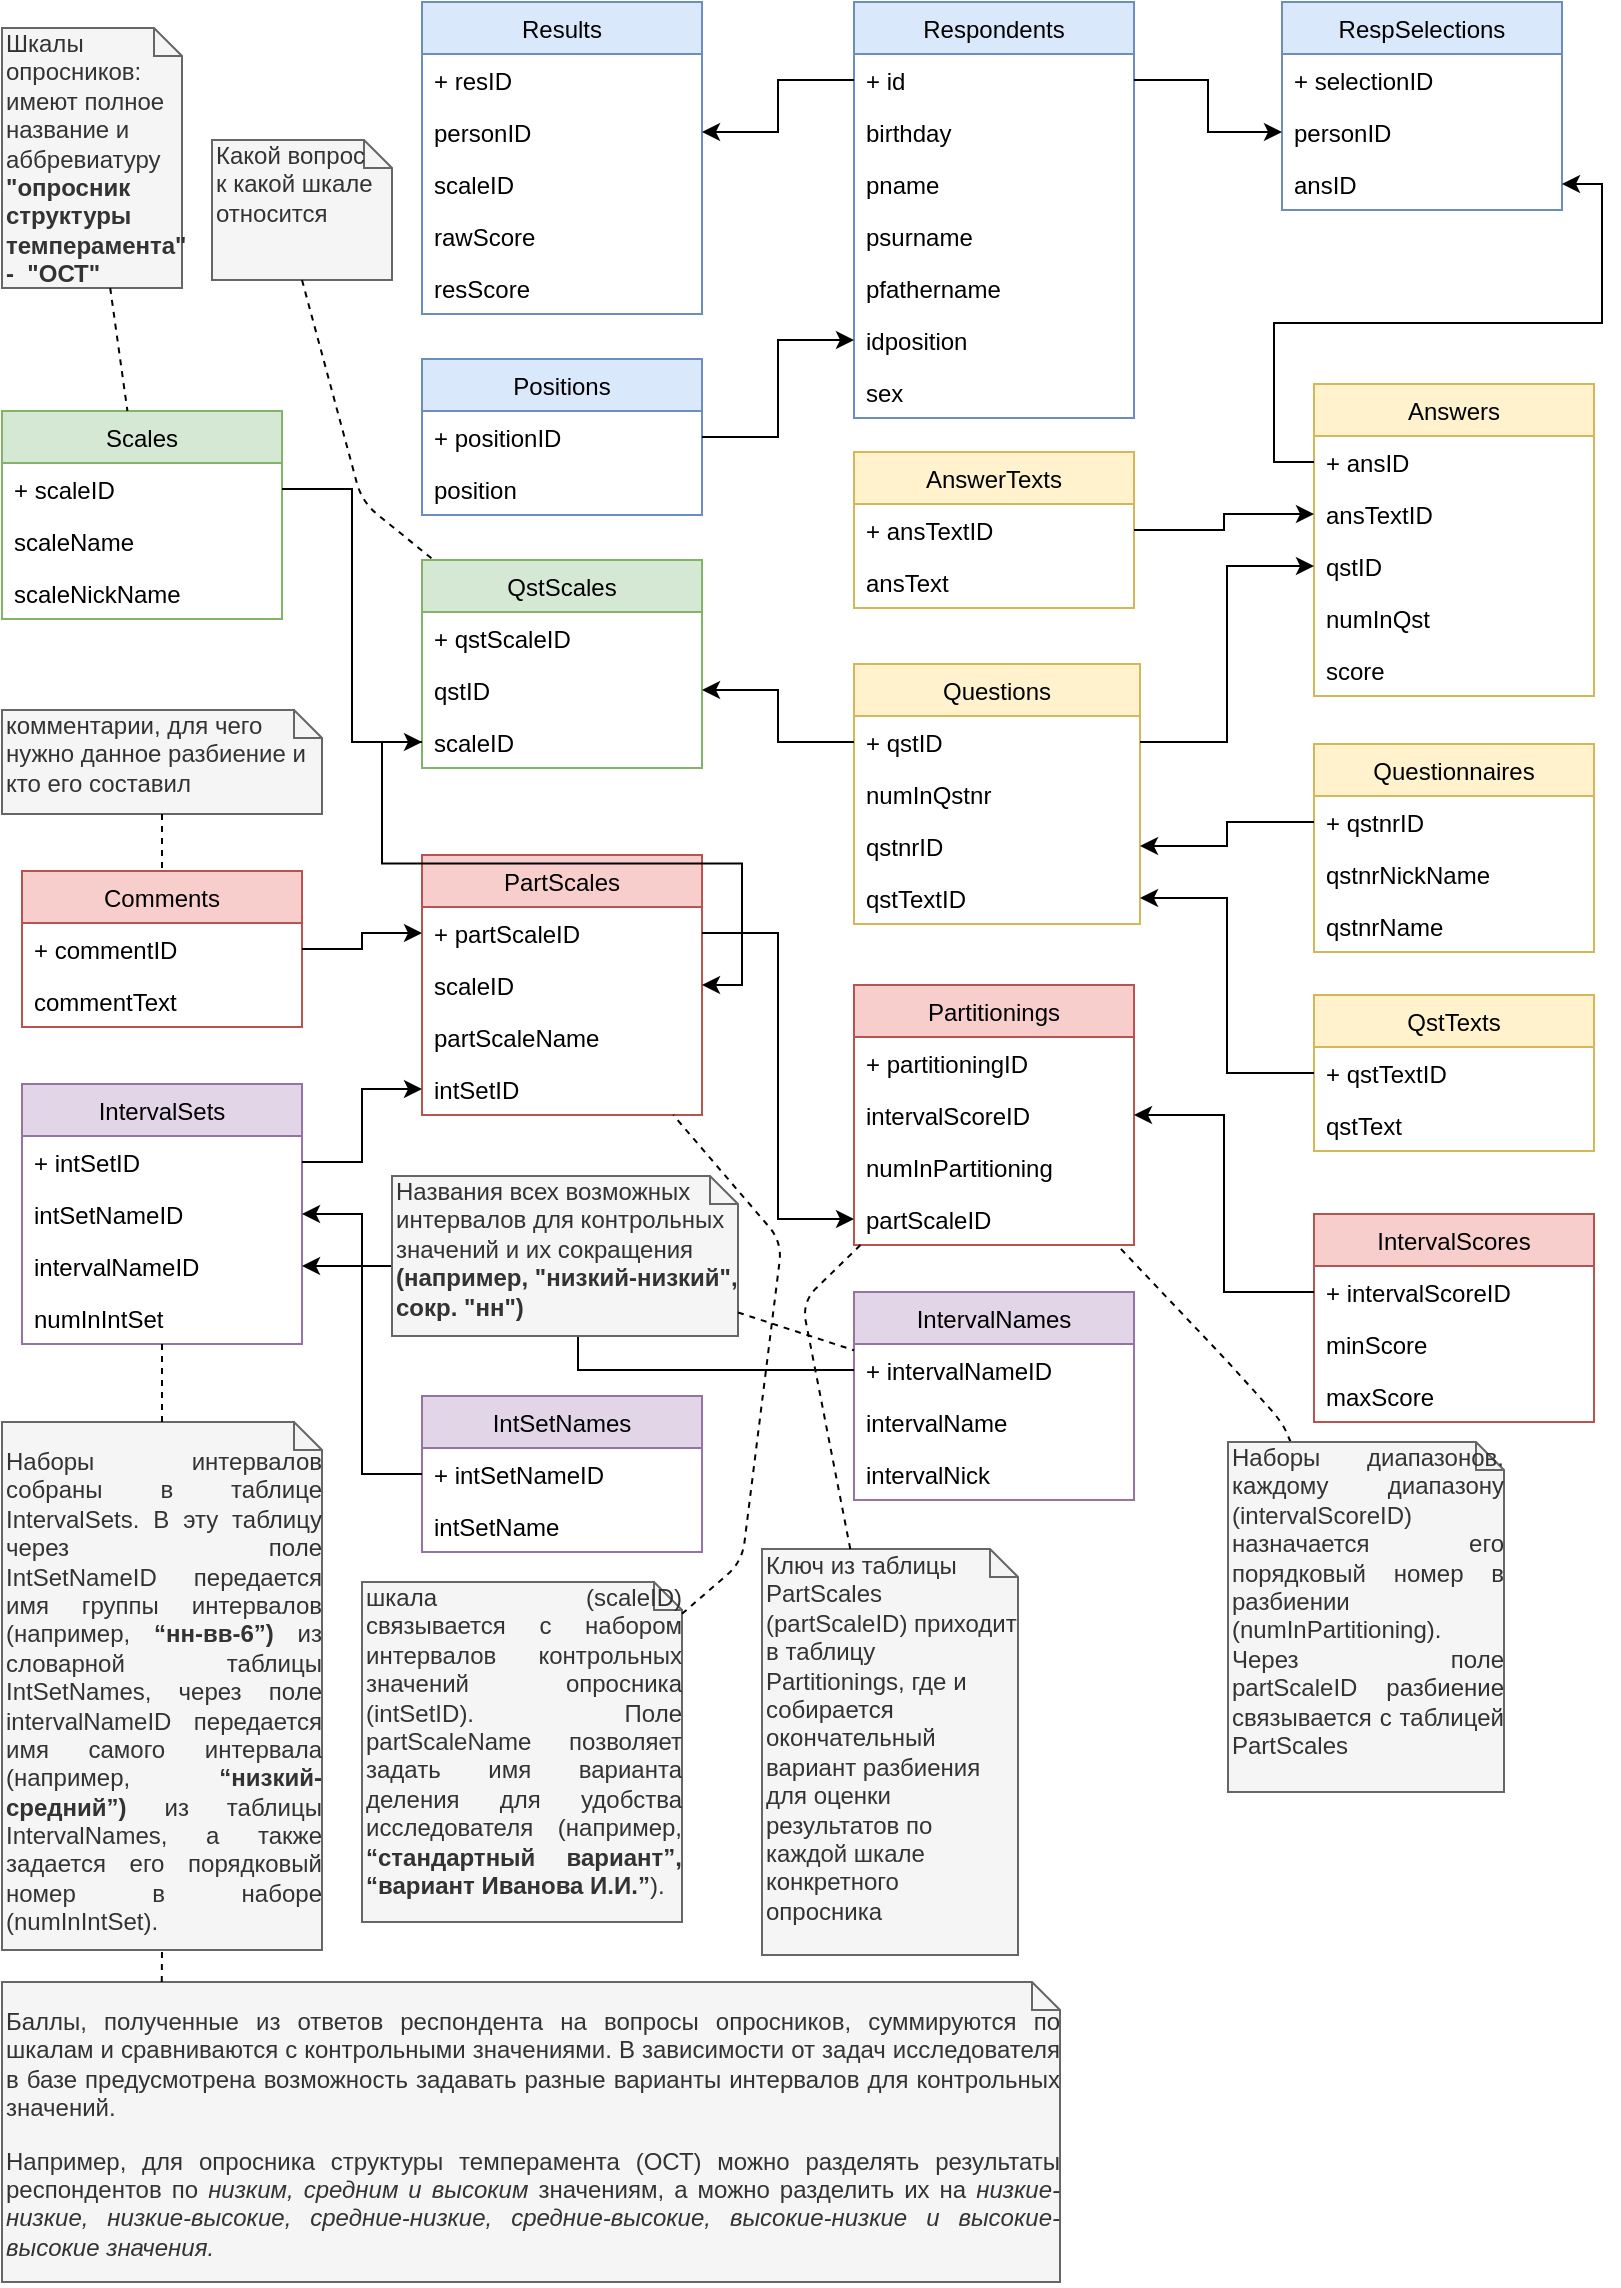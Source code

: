 <mxfile version="12.3.3" type="github" pages="1">
  <diagram id="iFBTR7gXfTiIHQD0XVNO" name="Page-1">
    <mxGraphModel dx="932" dy="512" grid="1" gridSize="10" guides="1" tooltips="1" connect="1" arrows="1" fold="1" page="1" pageScale="1" pageWidth="827" pageHeight="1169" math="0" shadow="0">
      <root>
        <mxCell id="0"/>
        <mxCell id="1" parent="0"/>
        <mxCell id="z2BmbQ6l0MY7L84lB-eh-4" value="Questions" style="swimlane;fontStyle=0;childLayout=stackLayout;horizontal=1;startSize=26;fillColor=#fff2cc;horizontalStack=0;resizeParent=1;resizeParentMax=0;resizeLast=0;collapsible=1;marginBottom=0;strokeColor=#d6b656;" parent="1" vertex="1">
          <mxGeometry x="436" y="351" width="143" height="130" as="geometry"/>
        </mxCell>
        <mxCell id="z2BmbQ6l0MY7L84lB-eh-5" value="+ qstID" style="text;strokeColor=none;fillColor=none;align=left;verticalAlign=top;spacingLeft=4;spacingRight=4;overflow=hidden;rotatable=0;points=[[0,0.5],[1,0.5]];portConstraint=eastwest;" parent="z2BmbQ6l0MY7L84lB-eh-4" vertex="1">
          <mxGeometry y="26" width="143" height="26" as="geometry"/>
        </mxCell>
        <mxCell id="z2BmbQ6l0MY7L84lB-eh-6" value="numInQstnr" style="text;strokeColor=none;fillColor=none;align=left;verticalAlign=top;spacingLeft=4;spacingRight=4;overflow=hidden;rotatable=0;points=[[0,0.5],[1,0.5]];portConstraint=eastwest;" parent="z2BmbQ6l0MY7L84lB-eh-4" vertex="1">
          <mxGeometry y="52" width="143" height="26" as="geometry"/>
        </mxCell>
        <mxCell id="z2BmbQ6l0MY7L84lB-eh-7" value="qstnrID" style="text;strokeColor=none;fillColor=none;align=left;verticalAlign=top;spacingLeft=4;spacingRight=4;overflow=hidden;rotatable=0;points=[[0,0.5],[1,0.5]];portConstraint=eastwest;" parent="z2BmbQ6l0MY7L84lB-eh-4" vertex="1">
          <mxGeometry y="78" width="143" height="26" as="geometry"/>
        </mxCell>
        <mxCell id="z2BmbQ6l0MY7L84lB-eh-54" value="qstTextID" style="text;strokeColor=none;fillColor=none;align=left;verticalAlign=top;spacingLeft=4;spacingRight=4;overflow=hidden;rotatable=0;points=[[0,0.5],[1,0.5]];portConstraint=eastwest;" parent="z2BmbQ6l0MY7L84lB-eh-4" vertex="1">
          <mxGeometry y="104" width="143" height="26" as="geometry"/>
        </mxCell>
        <mxCell id="z2BmbQ6l0MY7L84lB-eh-8" value="Questionnaires" style="swimlane;fontStyle=0;childLayout=stackLayout;horizontal=1;startSize=26;fillColor=#fff2cc;horizontalStack=0;resizeParent=1;resizeParentMax=0;resizeLast=0;collapsible=1;marginBottom=0;strokeColor=#d6b656;" parent="1" vertex="1">
          <mxGeometry x="666" y="391" width="140" height="104" as="geometry"/>
        </mxCell>
        <mxCell id="z2BmbQ6l0MY7L84lB-eh-9" value="+ qstnrID" style="text;strokeColor=none;fillColor=none;align=left;verticalAlign=top;spacingLeft=4;spacingRight=4;overflow=hidden;rotatable=0;points=[[0,0.5],[1,0.5]];portConstraint=eastwest;" parent="z2BmbQ6l0MY7L84lB-eh-8" vertex="1">
          <mxGeometry y="26" width="140" height="26" as="geometry"/>
        </mxCell>
        <mxCell id="z2BmbQ6l0MY7L84lB-eh-10" value="qstnrNickName" style="text;strokeColor=none;fillColor=none;align=left;verticalAlign=top;spacingLeft=4;spacingRight=4;overflow=hidden;rotatable=0;points=[[0,0.5],[1,0.5]];portConstraint=eastwest;" parent="z2BmbQ6l0MY7L84lB-eh-8" vertex="1">
          <mxGeometry y="52" width="140" height="26" as="geometry"/>
        </mxCell>
        <mxCell id="z2BmbQ6l0MY7L84lB-eh-11" value="qstnrName" style="text;strokeColor=none;fillColor=none;align=left;verticalAlign=top;spacingLeft=4;spacingRight=4;overflow=hidden;rotatable=0;points=[[0,0.5],[1,0.5]];portConstraint=eastwest;" parent="z2BmbQ6l0MY7L84lB-eh-8" vertex="1">
          <mxGeometry y="78" width="140" height="26" as="geometry"/>
        </mxCell>
        <mxCell id="z2BmbQ6l0MY7L84lB-eh-12" value="Respondents" style="swimlane;fontStyle=0;childLayout=stackLayout;horizontal=1;startSize=26;fillColor=#dae8fc;horizontalStack=0;resizeParent=1;resizeParentMax=0;resizeLast=0;collapsible=1;marginBottom=0;strokeColor=#6c8ebf;" parent="1" vertex="1">
          <mxGeometry x="436" y="20" width="140" height="208" as="geometry"/>
        </mxCell>
        <mxCell id="z2BmbQ6l0MY7L84lB-eh-13" value="+ id" style="text;strokeColor=none;fillColor=none;align=left;verticalAlign=top;spacingLeft=4;spacingRight=4;overflow=hidden;rotatable=0;points=[[0,0.5],[1,0.5]];portConstraint=eastwest;" parent="z2BmbQ6l0MY7L84lB-eh-12" vertex="1">
          <mxGeometry y="26" width="140" height="26" as="geometry"/>
        </mxCell>
        <mxCell id="z2BmbQ6l0MY7L84lB-eh-14" value="birthday " style="text;strokeColor=none;fillColor=none;align=left;verticalAlign=top;spacingLeft=4;spacingRight=4;overflow=hidden;rotatable=0;points=[[0,0.5],[1,0.5]];portConstraint=eastwest;" parent="z2BmbQ6l0MY7L84lB-eh-12" vertex="1">
          <mxGeometry y="52" width="140" height="26" as="geometry"/>
        </mxCell>
        <mxCell id="z2BmbQ6l0MY7L84lB-eh-15" value="pname" style="text;strokeColor=none;fillColor=none;align=left;verticalAlign=top;spacingLeft=4;spacingRight=4;overflow=hidden;rotatable=0;points=[[0,0.5],[1,0.5]];portConstraint=eastwest;" parent="z2BmbQ6l0MY7L84lB-eh-12" vertex="1">
          <mxGeometry y="78" width="140" height="26" as="geometry"/>
        </mxCell>
        <mxCell id="z2BmbQ6l0MY7L84lB-eh-16" value="psurname" style="text;strokeColor=none;fillColor=none;align=left;verticalAlign=top;spacingLeft=4;spacingRight=4;overflow=hidden;rotatable=0;points=[[0,0.5],[1,0.5]];portConstraint=eastwest;" parent="z2BmbQ6l0MY7L84lB-eh-12" vertex="1">
          <mxGeometry y="104" width="140" height="26" as="geometry"/>
        </mxCell>
        <mxCell id="z2BmbQ6l0MY7L84lB-eh-17" value="pfathername" style="text;strokeColor=none;fillColor=none;align=left;verticalAlign=top;spacingLeft=4;spacingRight=4;overflow=hidden;rotatable=0;points=[[0,0.5],[1,0.5]];portConstraint=eastwest;" parent="z2BmbQ6l0MY7L84lB-eh-12" vertex="1">
          <mxGeometry y="130" width="140" height="26" as="geometry"/>
        </mxCell>
        <mxCell id="z2BmbQ6l0MY7L84lB-eh-18" value="idposition" style="text;strokeColor=none;fillColor=none;align=left;verticalAlign=top;spacingLeft=4;spacingRight=4;overflow=hidden;rotatable=0;points=[[0,0.5],[1,0.5]];portConstraint=eastwest;" parent="z2BmbQ6l0MY7L84lB-eh-12" vertex="1">
          <mxGeometry y="156" width="140" height="26" as="geometry"/>
        </mxCell>
        <mxCell id="yYKGKoS039EIgSRdd9-Q-1" value="sex" style="text;strokeColor=none;fillColor=none;align=left;verticalAlign=top;spacingLeft=4;spacingRight=4;overflow=hidden;rotatable=0;points=[[0,0.5],[1,0.5]];portConstraint=eastwest;" vertex="1" parent="z2BmbQ6l0MY7L84lB-eh-12">
          <mxGeometry y="182" width="140" height="26" as="geometry"/>
        </mxCell>
        <mxCell id="z2BmbQ6l0MY7L84lB-eh-19" value="Results" style="swimlane;fontStyle=0;childLayout=stackLayout;horizontal=1;startSize=26;fillColor=#dae8fc;horizontalStack=0;resizeParent=1;resizeParentMax=0;resizeLast=0;collapsible=1;marginBottom=0;strokeColor=#6c8ebf;" parent="1" vertex="1">
          <mxGeometry x="220" y="20" width="140" height="156" as="geometry"/>
        </mxCell>
        <mxCell id="z2BmbQ6l0MY7L84lB-eh-20" value="+ resID" style="text;strokeColor=none;fillColor=none;align=left;verticalAlign=top;spacingLeft=4;spacingRight=4;overflow=hidden;rotatable=0;points=[[0,0.5],[1,0.5]];portConstraint=eastwest;" parent="z2BmbQ6l0MY7L84lB-eh-19" vertex="1">
          <mxGeometry y="26" width="140" height="26" as="geometry"/>
        </mxCell>
        <mxCell id="z2BmbQ6l0MY7L84lB-eh-21" value="personID" style="text;strokeColor=none;fillColor=none;align=left;verticalAlign=top;spacingLeft=4;spacingRight=4;overflow=hidden;rotatable=0;points=[[0,0.5],[1,0.5]];portConstraint=eastwest;" parent="z2BmbQ6l0MY7L84lB-eh-19" vertex="1">
          <mxGeometry y="52" width="140" height="26" as="geometry"/>
        </mxCell>
        <mxCell id="z2BmbQ6l0MY7L84lB-eh-22" value="scaleID" style="text;strokeColor=none;fillColor=none;align=left;verticalAlign=top;spacingLeft=4;spacingRight=4;overflow=hidden;rotatable=0;points=[[0,0.5],[1,0.5]];portConstraint=eastwest;" parent="z2BmbQ6l0MY7L84lB-eh-19" vertex="1">
          <mxGeometry y="78" width="140" height="26" as="geometry"/>
        </mxCell>
        <mxCell id="z2BmbQ6l0MY7L84lB-eh-23" value="rawScore" style="text;strokeColor=none;fillColor=none;align=left;verticalAlign=top;spacingLeft=4;spacingRight=4;overflow=hidden;rotatable=0;points=[[0,0.5],[1,0.5]];portConstraint=eastwest;" parent="z2BmbQ6l0MY7L84lB-eh-19" vertex="1">
          <mxGeometry y="104" width="140" height="26" as="geometry"/>
        </mxCell>
        <mxCell id="z2BmbQ6l0MY7L84lB-eh-24" value="resScore" style="text;strokeColor=none;fillColor=none;align=left;verticalAlign=top;spacingLeft=4;spacingRight=4;overflow=hidden;rotatable=0;points=[[0,0.5],[1,0.5]];portConstraint=eastwest;" parent="z2BmbQ6l0MY7L84lB-eh-19" vertex="1">
          <mxGeometry y="130" width="140" height="26" as="geometry"/>
        </mxCell>
        <mxCell id="z2BmbQ6l0MY7L84lB-eh-26" value="RespSelections" style="swimlane;fontStyle=0;childLayout=stackLayout;horizontal=1;startSize=26;fillColor=#dae8fc;horizontalStack=0;resizeParent=1;resizeParentMax=0;resizeLast=0;collapsible=1;marginBottom=0;strokeColor=#6c8ebf;" parent="1" vertex="1">
          <mxGeometry x="650" y="20" width="140" height="104" as="geometry"/>
        </mxCell>
        <mxCell id="z2BmbQ6l0MY7L84lB-eh-27" value="+ selectionID" style="text;strokeColor=none;fillColor=none;align=left;verticalAlign=top;spacingLeft=4;spacingRight=4;overflow=hidden;rotatable=0;points=[[0,0.5],[1,0.5]];portConstraint=eastwest;" parent="z2BmbQ6l0MY7L84lB-eh-26" vertex="1">
          <mxGeometry y="26" width="140" height="26" as="geometry"/>
        </mxCell>
        <mxCell id="z2BmbQ6l0MY7L84lB-eh-28" value="personID" style="text;strokeColor=none;fillColor=none;align=left;verticalAlign=top;spacingLeft=4;spacingRight=4;overflow=hidden;rotatable=0;points=[[0,0.5],[1,0.5]];portConstraint=eastwest;" parent="z2BmbQ6l0MY7L84lB-eh-26" vertex="1">
          <mxGeometry y="52" width="140" height="26" as="geometry"/>
        </mxCell>
        <mxCell id="z2BmbQ6l0MY7L84lB-eh-29" value="ansID" style="text;strokeColor=none;fillColor=none;align=left;verticalAlign=top;spacingLeft=4;spacingRight=4;overflow=hidden;rotatable=0;points=[[0,0.5],[1,0.5]];portConstraint=eastwest;" parent="z2BmbQ6l0MY7L84lB-eh-26" vertex="1">
          <mxGeometry y="78" width="140" height="26" as="geometry"/>
        </mxCell>
        <mxCell id="z2BmbQ6l0MY7L84lB-eh-32" value="Answers" style="swimlane;fontStyle=0;childLayout=stackLayout;horizontal=1;startSize=26;fillColor=#fff2cc;horizontalStack=0;resizeParent=1;resizeParentMax=0;resizeLast=0;collapsible=1;marginBottom=0;strokeColor=#d6b656;" parent="1" vertex="1">
          <mxGeometry x="666" y="211" width="140" height="156" as="geometry"/>
        </mxCell>
        <mxCell id="z2BmbQ6l0MY7L84lB-eh-33" value="+ ansID" style="text;strokeColor=none;fillColor=none;align=left;verticalAlign=top;spacingLeft=4;spacingRight=4;overflow=hidden;rotatable=0;points=[[0,0.5],[1,0.5]];portConstraint=eastwest;" parent="z2BmbQ6l0MY7L84lB-eh-32" vertex="1">
          <mxGeometry y="26" width="140" height="26" as="geometry"/>
        </mxCell>
        <mxCell id="z2BmbQ6l0MY7L84lB-eh-36" value="ansTextID" style="text;strokeColor=none;fillColor=none;align=left;verticalAlign=top;spacingLeft=4;spacingRight=4;overflow=hidden;rotatable=0;points=[[0,0.5],[1,0.5]];portConstraint=eastwest;" parent="z2BmbQ6l0MY7L84lB-eh-32" vertex="1">
          <mxGeometry y="52" width="140" height="26" as="geometry"/>
        </mxCell>
        <mxCell id="z2BmbQ6l0MY7L84lB-eh-35" value="qstID" style="text;strokeColor=none;fillColor=none;align=left;verticalAlign=top;spacingLeft=4;spacingRight=4;overflow=hidden;rotatable=0;points=[[0,0.5],[1,0.5]];portConstraint=eastwest;" parent="z2BmbQ6l0MY7L84lB-eh-32" vertex="1">
          <mxGeometry y="78" width="140" height="26" as="geometry"/>
        </mxCell>
        <mxCell id="z2BmbQ6l0MY7L84lB-eh-37" value="numInQst" style="text;strokeColor=none;fillColor=none;align=left;verticalAlign=top;spacingLeft=4;spacingRight=4;overflow=hidden;rotatable=0;points=[[0,0.5],[1,0.5]];portConstraint=eastwest;" parent="z2BmbQ6l0MY7L84lB-eh-32" vertex="1">
          <mxGeometry y="104" width="140" height="26" as="geometry"/>
        </mxCell>
        <mxCell id="z2BmbQ6l0MY7L84lB-eh-38" value="score" style="text;strokeColor=none;fillColor=none;align=left;verticalAlign=top;spacingLeft=4;spacingRight=4;overflow=hidden;rotatable=0;points=[[0,0.5],[1,0.5]];portConstraint=eastwest;" parent="z2BmbQ6l0MY7L84lB-eh-32" vertex="1">
          <mxGeometry y="130" width="140" height="26" as="geometry"/>
        </mxCell>
        <mxCell id="z2BmbQ6l0MY7L84lB-eh-39" value="AnswerTexts" style="swimlane;fontStyle=0;childLayout=stackLayout;horizontal=1;startSize=26;fillColor=#fff2cc;horizontalStack=0;resizeParent=1;resizeParentMax=0;resizeLast=0;collapsible=1;marginBottom=0;strokeColor=#d6b656;" parent="1" vertex="1">
          <mxGeometry x="436" y="245" width="140" height="78" as="geometry"/>
        </mxCell>
        <mxCell id="z2BmbQ6l0MY7L84lB-eh-40" value="+ ansTextID" style="text;strokeColor=none;fillColor=none;align=left;verticalAlign=top;spacingLeft=4;spacingRight=4;overflow=hidden;rotatable=0;points=[[0,0.5],[1,0.5]];portConstraint=eastwest;" parent="z2BmbQ6l0MY7L84lB-eh-39" vertex="1">
          <mxGeometry y="26" width="140" height="26" as="geometry"/>
        </mxCell>
        <mxCell id="z2BmbQ6l0MY7L84lB-eh-41" value="ansText" style="text;strokeColor=none;fillColor=none;align=left;verticalAlign=top;spacingLeft=4;spacingRight=4;overflow=hidden;rotatable=0;points=[[0,0.5],[1,0.5]];portConstraint=eastwest;" parent="z2BmbQ6l0MY7L84lB-eh-39" vertex="1">
          <mxGeometry y="52" width="140" height="26" as="geometry"/>
        </mxCell>
        <mxCell id="z2BmbQ6l0MY7L84lB-eh-49" style="edgeStyle=orthogonalEdgeStyle;rounded=0;orthogonalLoop=1;jettySize=auto;html=1;" parent="1" source="z2BmbQ6l0MY7L84lB-eh-13" target="z2BmbQ6l0MY7L84lB-eh-28" edge="1">
          <mxGeometry relative="1" as="geometry"/>
        </mxCell>
        <mxCell id="z2BmbQ6l0MY7L84lB-eh-50" style="edgeStyle=orthogonalEdgeStyle;rounded=0;orthogonalLoop=1;jettySize=auto;html=1;" parent="1" source="z2BmbQ6l0MY7L84lB-eh-13" target="z2BmbQ6l0MY7L84lB-eh-21" edge="1">
          <mxGeometry relative="1" as="geometry"/>
        </mxCell>
        <mxCell id="z2BmbQ6l0MY7L84lB-eh-52" style="edgeStyle=orthogonalEdgeStyle;rounded=0;orthogonalLoop=1;jettySize=auto;html=1;" parent="1" source="z2BmbQ6l0MY7L84lB-eh-33" target="z2BmbQ6l0MY7L84lB-eh-29" edge="1">
          <mxGeometry relative="1" as="geometry"/>
        </mxCell>
        <mxCell id="z2BmbQ6l0MY7L84lB-eh-53" style="edgeStyle=orthogonalEdgeStyle;rounded=0;orthogonalLoop=1;jettySize=auto;html=1;" parent="1" source="z2BmbQ6l0MY7L84lB-eh-40" target="z2BmbQ6l0MY7L84lB-eh-36" edge="1">
          <mxGeometry relative="1" as="geometry"/>
        </mxCell>
        <mxCell id="yYKGKoS039EIgSRdd9-Q-2" value="QstTexts" style="swimlane;fontStyle=0;childLayout=stackLayout;horizontal=1;startSize=26;fillColor=#fff2cc;horizontalStack=0;resizeParent=1;resizeParentMax=0;resizeLast=0;collapsible=1;marginBottom=0;strokeColor=#d6b656;" vertex="1" parent="1">
          <mxGeometry x="666" y="516.5" width="140" height="78" as="geometry"/>
        </mxCell>
        <mxCell id="yYKGKoS039EIgSRdd9-Q-3" value="+ qstTextID" style="text;strokeColor=none;fillColor=none;align=left;verticalAlign=top;spacingLeft=4;spacingRight=4;overflow=hidden;rotatable=0;points=[[0,0.5],[1,0.5]];portConstraint=eastwest;" vertex="1" parent="yYKGKoS039EIgSRdd9-Q-2">
          <mxGeometry y="26" width="140" height="26" as="geometry"/>
        </mxCell>
        <mxCell id="yYKGKoS039EIgSRdd9-Q-4" value="qstText" style="text;strokeColor=none;fillColor=none;align=left;verticalAlign=top;spacingLeft=4;spacingRight=4;overflow=hidden;rotatable=0;points=[[0,0.5],[1,0.5]];portConstraint=eastwest;" vertex="1" parent="yYKGKoS039EIgSRdd9-Q-2">
          <mxGeometry y="52" width="140" height="26" as="geometry"/>
        </mxCell>
        <mxCell id="yYKGKoS039EIgSRdd9-Q-12" style="edgeStyle=orthogonalEdgeStyle;rounded=0;orthogonalLoop=1;jettySize=auto;html=1;" edge="1" parent="1" source="yYKGKoS039EIgSRdd9-Q-3" target="z2BmbQ6l0MY7L84lB-eh-54">
          <mxGeometry relative="1" as="geometry"/>
        </mxCell>
        <mxCell id="yYKGKoS039EIgSRdd9-Q-13" style="edgeStyle=orthogonalEdgeStyle;rounded=0;orthogonalLoop=1;jettySize=auto;html=1;" edge="1" parent="1" source="z2BmbQ6l0MY7L84lB-eh-5" target="z2BmbQ6l0MY7L84lB-eh-35">
          <mxGeometry relative="1" as="geometry"/>
        </mxCell>
        <mxCell id="yYKGKoS039EIgSRdd9-Q-14" style="edgeStyle=orthogonalEdgeStyle;rounded=0;orthogonalLoop=1;jettySize=auto;html=1;" edge="1" parent="1" source="z2BmbQ6l0MY7L84lB-eh-9" target="z2BmbQ6l0MY7L84lB-eh-7">
          <mxGeometry relative="1" as="geometry"/>
        </mxCell>
        <mxCell id="yYKGKoS039EIgSRdd9-Q-15" value="QstScales" style="swimlane;fontStyle=0;childLayout=stackLayout;horizontal=1;startSize=26;fillColor=#d5e8d4;horizontalStack=0;resizeParent=1;resizeParentMax=0;resizeLast=0;collapsible=1;marginBottom=0;strokeColor=#82b366;" vertex="1" parent="1">
          <mxGeometry x="220" y="299" width="140" height="104" as="geometry"/>
        </mxCell>
        <mxCell id="yYKGKoS039EIgSRdd9-Q-16" value="+ qstScaleID" style="text;strokeColor=none;fillColor=none;align=left;verticalAlign=top;spacingLeft=4;spacingRight=4;overflow=hidden;rotatable=0;points=[[0,0.5],[1,0.5]];portConstraint=eastwest;" vertex="1" parent="yYKGKoS039EIgSRdd9-Q-15">
          <mxGeometry y="26" width="140" height="26" as="geometry"/>
        </mxCell>
        <mxCell id="yYKGKoS039EIgSRdd9-Q-17" value="qstID" style="text;strokeColor=none;fillColor=none;align=left;verticalAlign=top;spacingLeft=4;spacingRight=4;overflow=hidden;rotatable=0;points=[[0,0.5],[1,0.5]];portConstraint=eastwest;" vertex="1" parent="yYKGKoS039EIgSRdd9-Q-15">
          <mxGeometry y="52" width="140" height="26" as="geometry"/>
        </mxCell>
        <mxCell id="yYKGKoS039EIgSRdd9-Q-18" value="scaleID" style="text;strokeColor=none;fillColor=none;align=left;verticalAlign=top;spacingLeft=4;spacingRight=4;overflow=hidden;rotatable=0;points=[[0,0.5],[1,0.5]];portConstraint=eastwest;" vertex="1" parent="yYKGKoS039EIgSRdd9-Q-15">
          <mxGeometry y="78" width="140" height="26" as="geometry"/>
        </mxCell>
        <mxCell id="yYKGKoS039EIgSRdd9-Q-19" value="Scales" style="swimlane;fontStyle=0;childLayout=stackLayout;horizontal=1;startSize=26;fillColor=#d5e8d4;horizontalStack=0;resizeParent=1;resizeParentMax=0;resizeLast=0;collapsible=1;marginBottom=0;strokeColor=#82b366;" vertex="1" parent="1">
          <mxGeometry x="10" y="224.5" width="140" height="104" as="geometry"/>
        </mxCell>
        <mxCell id="yYKGKoS039EIgSRdd9-Q-20" value="+ scaleID" style="text;strokeColor=none;fillColor=none;align=left;verticalAlign=top;spacingLeft=4;spacingRight=4;overflow=hidden;rotatable=0;points=[[0,0.5],[1,0.5]];portConstraint=eastwest;" vertex="1" parent="yYKGKoS039EIgSRdd9-Q-19">
          <mxGeometry y="26" width="140" height="26" as="geometry"/>
        </mxCell>
        <mxCell id="yYKGKoS039EIgSRdd9-Q-21" value="scaleName" style="text;strokeColor=none;fillColor=none;align=left;verticalAlign=top;spacingLeft=4;spacingRight=4;overflow=hidden;rotatable=0;points=[[0,0.5],[1,0.5]];portConstraint=eastwest;" vertex="1" parent="yYKGKoS039EIgSRdd9-Q-19">
          <mxGeometry y="52" width="140" height="26" as="geometry"/>
        </mxCell>
        <mxCell id="yYKGKoS039EIgSRdd9-Q-22" value="scaleNickName" style="text;strokeColor=none;fillColor=none;align=left;verticalAlign=top;spacingLeft=4;spacingRight=4;overflow=hidden;rotatable=0;points=[[0,0.5],[1,0.5]];portConstraint=eastwest;" vertex="1" parent="yYKGKoS039EIgSRdd9-Q-19">
          <mxGeometry y="78" width="140" height="26" as="geometry"/>
        </mxCell>
        <mxCell id="yYKGKoS039EIgSRdd9-Q-23" value="PartScales" style="swimlane;fontStyle=0;childLayout=stackLayout;horizontal=1;startSize=26;fillColor=#f8cecc;horizontalStack=0;resizeParent=1;resizeParentMax=0;resizeLast=0;collapsible=1;marginBottom=0;strokeColor=#b85450;" vertex="1" parent="1">
          <mxGeometry x="220" y="446.5" width="140" height="130" as="geometry"/>
        </mxCell>
        <mxCell id="yYKGKoS039EIgSRdd9-Q-24" value="+ partScaleID" style="text;strokeColor=none;fillColor=none;align=left;verticalAlign=top;spacingLeft=4;spacingRight=4;overflow=hidden;rotatable=0;points=[[0,0.5],[1,0.5]];portConstraint=eastwest;" vertex="1" parent="yYKGKoS039EIgSRdd9-Q-23">
          <mxGeometry y="26" width="140" height="26" as="geometry"/>
        </mxCell>
        <mxCell id="yYKGKoS039EIgSRdd9-Q-25" value="scaleID" style="text;strokeColor=none;fillColor=none;align=left;verticalAlign=top;spacingLeft=4;spacingRight=4;overflow=hidden;rotatable=0;points=[[0,0.5],[1,0.5]];portConstraint=eastwest;" vertex="1" parent="yYKGKoS039EIgSRdd9-Q-23">
          <mxGeometry y="52" width="140" height="26" as="geometry"/>
        </mxCell>
        <mxCell id="yYKGKoS039EIgSRdd9-Q-26" value="partScaleName" style="text;strokeColor=none;fillColor=none;align=left;verticalAlign=top;spacingLeft=4;spacingRight=4;overflow=hidden;rotatable=0;points=[[0,0.5],[1,0.5]];portConstraint=eastwest;" vertex="1" parent="yYKGKoS039EIgSRdd9-Q-23">
          <mxGeometry y="78" width="140" height="26" as="geometry"/>
        </mxCell>
        <mxCell id="yYKGKoS039EIgSRdd9-Q-27" value="intSetID" style="text;strokeColor=none;fillColor=none;align=left;verticalAlign=top;spacingLeft=4;spacingRight=4;overflow=hidden;rotatable=0;points=[[0,0.5],[1,0.5]];portConstraint=eastwest;" vertex="1" parent="yYKGKoS039EIgSRdd9-Q-23">
          <mxGeometry y="104" width="140" height="26" as="geometry"/>
        </mxCell>
        <mxCell id="yYKGKoS039EIgSRdd9-Q-28" style="edgeStyle=orthogonalEdgeStyle;rounded=0;orthogonalLoop=1;jettySize=auto;html=1;" edge="1" parent="1" source="z2BmbQ6l0MY7L84lB-eh-5" target="yYKGKoS039EIgSRdd9-Q-17">
          <mxGeometry relative="1" as="geometry"/>
        </mxCell>
        <mxCell id="yYKGKoS039EIgSRdd9-Q-29" style="edgeStyle=orthogonalEdgeStyle;rounded=0;orthogonalLoop=1;jettySize=auto;html=1;" edge="1" parent="1" source="yYKGKoS039EIgSRdd9-Q-20" target="yYKGKoS039EIgSRdd9-Q-18">
          <mxGeometry relative="1" as="geometry"/>
        </mxCell>
        <mxCell id="yYKGKoS039EIgSRdd9-Q-30" style="edgeStyle=orthogonalEdgeStyle;rounded=0;orthogonalLoop=1;jettySize=auto;html=1;" edge="1" parent="1" source="yYKGKoS039EIgSRdd9-Q-18" target="yYKGKoS039EIgSRdd9-Q-25">
          <mxGeometry relative="1" as="geometry"/>
        </mxCell>
        <mxCell id="yYKGKoS039EIgSRdd9-Q-31" value="IntervalSets" style="swimlane;fontStyle=0;childLayout=stackLayout;horizontal=1;startSize=26;fillColor=#e1d5e7;horizontalStack=0;resizeParent=1;resizeParentMax=0;resizeLast=0;collapsible=1;marginBottom=0;strokeColor=#9673a6;" vertex="1" parent="1">
          <mxGeometry x="20" y="561" width="140" height="130" as="geometry"/>
        </mxCell>
        <mxCell id="yYKGKoS039EIgSRdd9-Q-32" value="+ intSetID" style="text;strokeColor=none;fillColor=none;align=left;verticalAlign=top;spacingLeft=4;spacingRight=4;overflow=hidden;rotatable=0;points=[[0,0.5],[1,0.5]];portConstraint=eastwest;" vertex="1" parent="yYKGKoS039EIgSRdd9-Q-31">
          <mxGeometry y="26" width="140" height="26" as="geometry"/>
        </mxCell>
        <mxCell id="yYKGKoS039EIgSRdd9-Q-33" value="intSetNameID" style="text;strokeColor=none;fillColor=none;align=left;verticalAlign=top;spacingLeft=4;spacingRight=4;overflow=hidden;rotatable=0;points=[[0,0.5],[1,0.5]];portConstraint=eastwest;" vertex="1" parent="yYKGKoS039EIgSRdd9-Q-31">
          <mxGeometry y="52" width="140" height="26" as="geometry"/>
        </mxCell>
        <mxCell id="yYKGKoS039EIgSRdd9-Q-34" value="intervalNameID" style="text;strokeColor=none;fillColor=none;align=left;verticalAlign=top;spacingLeft=4;spacingRight=4;overflow=hidden;rotatable=0;points=[[0,0.5],[1,0.5]];portConstraint=eastwest;" vertex="1" parent="yYKGKoS039EIgSRdd9-Q-31">
          <mxGeometry y="78" width="140" height="26" as="geometry"/>
        </mxCell>
        <mxCell id="yYKGKoS039EIgSRdd9-Q-35" value="numInIntSet" style="text;strokeColor=none;fillColor=none;align=left;verticalAlign=top;spacingLeft=4;spacingRight=4;overflow=hidden;rotatable=0;points=[[0,0.5],[1,0.5]];portConstraint=eastwest;" vertex="1" parent="yYKGKoS039EIgSRdd9-Q-31">
          <mxGeometry y="104" width="140" height="26" as="geometry"/>
        </mxCell>
        <mxCell id="yYKGKoS039EIgSRdd9-Q-36" style="edgeStyle=orthogonalEdgeStyle;rounded=0;orthogonalLoop=1;jettySize=auto;html=1;" edge="1" parent="1" source="yYKGKoS039EIgSRdd9-Q-32" target="yYKGKoS039EIgSRdd9-Q-27">
          <mxGeometry relative="1" as="geometry"/>
        </mxCell>
        <mxCell id="yYKGKoS039EIgSRdd9-Q-37" value="IntSetNames" style="swimlane;fontStyle=0;childLayout=stackLayout;horizontal=1;startSize=26;fillColor=#e1d5e7;horizontalStack=0;resizeParent=1;resizeParentMax=0;resizeLast=0;collapsible=1;marginBottom=0;strokeColor=#9673a6;" vertex="1" parent="1">
          <mxGeometry x="220" y="717" width="140" height="78" as="geometry"/>
        </mxCell>
        <mxCell id="yYKGKoS039EIgSRdd9-Q-38" value="+ intSetNameID" style="text;strokeColor=none;fillColor=none;align=left;verticalAlign=top;spacingLeft=4;spacingRight=4;overflow=hidden;rotatable=0;points=[[0,0.5],[1,0.5]];portConstraint=eastwest;" vertex="1" parent="yYKGKoS039EIgSRdd9-Q-37">
          <mxGeometry y="26" width="140" height="26" as="geometry"/>
        </mxCell>
        <mxCell id="yYKGKoS039EIgSRdd9-Q-39" value="intSetName" style="text;strokeColor=none;fillColor=none;align=left;verticalAlign=top;spacingLeft=4;spacingRight=4;overflow=hidden;rotatable=0;points=[[0,0.5],[1,0.5]];portConstraint=eastwest;" vertex="1" parent="yYKGKoS039EIgSRdd9-Q-37">
          <mxGeometry y="52" width="140" height="26" as="geometry"/>
        </mxCell>
        <mxCell id="yYKGKoS039EIgSRdd9-Q-41" style="edgeStyle=orthogonalEdgeStyle;rounded=0;orthogonalLoop=1;jettySize=auto;html=1;" edge="1" parent="1" source="yYKGKoS039EIgSRdd9-Q-38" target="yYKGKoS039EIgSRdd9-Q-33">
          <mxGeometry relative="1" as="geometry"/>
        </mxCell>
        <mxCell id="yYKGKoS039EIgSRdd9-Q-42" value="IntervalNames" style="swimlane;fontStyle=0;childLayout=stackLayout;horizontal=1;startSize=26;fillColor=#e1d5e7;horizontalStack=0;resizeParent=1;resizeParentMax=0;resizeLast=0;collapsible=1;marginBottom=0;strokeColor=#9673a6;" vertex="1" parent="1">
          <mxGeometry x="436" y="665" width="140" height="104" as="geometry"/>
        </mxCell>
        <mxCell id="yYKGKoS039EIgSRdd9-Q-43" value="+ intervalNameID" style="text;strokeColor=none;fillColor=none;align=left;verticalAlign=top;spacingLeft=4;spacingRight=4;overflow=hidden;rotatable=0;points=[[0,0.5],[1,0.5]];portConstraint=eastwest;" vertex="1" parent="yYKGKoS039EIgSRdd9-Q-42">
          <mxGeometry y="26" width="140" height="26" as="geometry"/>
        </mxCell>
        <mxCell id="yYKGKoS039EIgSRdd9-Q-44" value="intervalName" style="text;strokeColor=none;fillColor=none;align=left;verticalAlign=top;spacingLeft=4;spacingRight=4;overflow=hidden;rotatable=0;points=[[0,0.5],[1,0.5]];portConstraint=eastwest;" vertex="1" parent="yYKGKoS039EIgSRdd9-Q-42">
          <mxGeometry y="52" width="140" height="26" as="geometry"/>
        </mxCell>
        <mxCell id="yYKGKoS039EIgSRdd9-Q-45" value="intervalNick" style="text;strokeColor=none;fillColor=none;align=left;verticalAlign=top;spacingLeft=4;spacingRight=4;overflow=hidden;rotatable=0;points=[[0,0.5],[1,0.5]];portConstraint=eastwest;" vertex="1" parent="yYKGKoS039EIgSRdd9-Q-42">
          <mxGeometry y="78" width="140" height="26" as="geometry"/>
        </mxCell>
        <mxCell id="yYKGKoS039EIgSRdd9-Q-46" style="edgeStyle=orthogonalEdgeStyle;rounded=0;orthogonalLoop=1;jettySize=auto;html=1;" edge="1" parent="1" source="yYKGKoS039EIgSRdd9-Q-43" target="yYKGKoS039EIgSRdd9-Q-34">
          <mxGeometry relative="1" as="geometry"/>
        </mxCell>
        <mxCell id="yYKGKoS039EIgSRdd9-Q-47" value="Partitionings" style="swimlane;fontStyle=0;childLayout=stackLayout;horizontal=1;startSize=26;fillColor=#f8cecc;horizontalStack=0;resizeParent=1;resizeParentMax=0;resizeLast=0;collapsible=1;marginBottom=0;strokeColor=#b85450;" vertex="1" parent="1">
          <mxGeometry x="436" y="511.5" width="140" height="130" as="geometry"/>
        </mxCell>
        <mxCell id="yYKGKoS039EIgSRdd9-Q-48" value="+ partitioningID" style="text;strokeColor=none;fillColor=none;align=left;verticalAlign=top;spacingLeft=4;spacingRight=4;overflow=hidden;rotatable=0;points=[[0,0.5],[1,0.5]];portConstraint=eastwest;" vertex="1" parent="yYKGKoS039EIgSRdd9-Q-47">
          <mxGeometry y="26" width="140" height="26" as="geometry"/>
        </mxCell>
        <mxCell id="yYKGKoS039EIgSRdd9-Q-49" value="intervalScoreID" style="text;strokeColor=none;fillColor=none;align=left;verticalAlign=top;spacingLeft=4;spacingRight=4;overflow=hidden;rotatable=0;points=[[0,0.5],[1,0.5]];portConstraint=eastwest;" vertex="1" parent="yYKGKoS039EIgSRdd9-Q-47">
          <mxGeometry y="52" width="140" height="26" as="geometry"/>
        </mxCell>
        <mxCell id="yYKGKoS039EIgSRdd9-Q-50" value="numInPartitioning" style="text;strokeColor=none;fillColor=none;align=left;verticalAlign=top;spacingLeft=4;spacingRight=4;overflow=hidden;rotatable=0;points=[[0,0.5],[1,0.5]];portConstraint=eastwest;" vertex="1" parent="yYKGKoS039EIgSRdd9-Q-47">
          <mxGeometry y="78" width="140" height="26" as="geometry"/>
        </mxCell>
        <mxCell id="yYKGKoS039EIgSRdd9-Q-51" value="partScaleID" style="text;strokeColor=none;fillColor=none;align=left;verticalAlign=top;spacingLeft=4;spacingRight=4;overflow=hidden;rotatable=0;points=[[0,0.5],[1,0.5]];portConstraint=eastwest;" vertex="1" parent="yYKGKoS039EIgSRdd9-Q-47">
          <mxGeometry y="104" width="140" height="26" as="geometry"/>
        </mxCell>
        <mxCell id="yYKGKoS039EIgSRdd9-Q-52" value="IntervalScores" style="swimlane;fontStyle=0;childLayout=stackLayout;horizontal=1;startSize=26;fillColor=#f8cecc;horizontalStack=0;resizeParent=1;resizeParentMax=0;resizeLast=0;collapsible=1;marginBottom=0;strokeColor=#b85450;" vertex="1" parent="1">
          <mxGeometry x="666" y="626" width="140" height="104" as="geometry"/>
        </mxCell>
        <mxCell id="yYKGKoS039EIgSRdd9-Q-53" value="+ intervalScoreID" style="text;strokeColor=none;fillColor=none;align=left;verticalAlign=top;spacingLeft=4;spacingRight=4;overflow=hidden;rotatable=0;points=[[0,0.5],[1,0.5]];portConstraint=eastwest;" vertex="1" parent="yYKGKoS039EIgSRdd9-Q-52">
          <mxGeometry y="26" width="140" height="26" as="geometry"/>
        </mxCell>
        <mxCell id="yYKGKoS039EIgSRdd9-Q-54" value="minScore" style="text;strokeColor=none;fillColor=none;align=left;verticalAlign=top;spacingLeft=4;spacingRight=4;overflow=hidden;rotatable=0;points=[[0,0.5],[1,0.5]];portConstraint=eastwest;" vertex="1" parent="yYKGKoS039EIgSRdd9-Q-52">
          <mxGeometry y="52" width="140" height="26" as="geometry"/>
        </mxCell>
        <mxCell id="yYKGKoS039EIgSRdd9-Q-55" value="maxScore" style="text;strokeColor=none;fillColor=none;align=left;verticalAlign=top;spacingLeft=4;spacingRight=4;overflow=hidden;rotatable=0;points=[[0,0.5],[1,0.5]];portConstraint=eastwest;" vertex="1" parent="yYKGKoS039EIgSRdd9-Q-52">
          <mxGeometry y="78" width="140" height="26" as="geometry"/>
        </mxCell>
        <mxCell id="yYKGKoS039EIgSRdd9-Q-56" style="edgeStyle=orthogonalEdgeStyle;rounded=0;orthogonalLoop=1;jettySize=auto;html=1;" edge="1" parent="1" source="yYKGKoS039EIgSRdd9-Q-53" target="yYKGKoS039EIgSRdd9-Q-49">
          <mxGeometry relative="1" as="geometry"/>
        </mxCell>
        <mxCell id="yYKGKoS039EIgSRdd9-Q-58" style="edgeStyle=orthogonalEdgeStyle;rounded=0;orthogonalLoop=1;jettySize=auto;html=1;" edge="1" parent="1" source="yYKGKoS039EIgSRdd9-Q-24" target="yYKGKoS039EIgSRdd9-Q-51">
          <mxGeometry relative="1" as="geometry"/>
        </mxCell>
        <mxCell id="yYKGKoS039EIgSRdd9-Q-59" value="Comments" style="swimlane;fontStyle=0;childLayout=stackLayout;horizontal=1;startSize=26;fillColor=#f8cecc;horizontalStack=0;resizeParent=1;resizeParentMax=0;resizeLast=0;collapsible=1;marginBottom=0;strokeColor=#b85450;" vertex="1" parent="1">
          <mxGeometry x="20" y="454.5" width="140" height="78" as="geometry"/>
        </mxCell>
        <mxCell id="yYKGKoS039EIgSRdd9-Q-60" value="+ commentID" style="text;strokeColor=none;fillColor=none;align=left;verticalAlign=top;spacingLeft=4;spacingRight=4;overflow=hidden;rotatable=0;points=[[0,0.5],[1,0.5]];portConstraint=eastwest;" vertex="1" parent="yYKGKoS039EIgSRdd9-Q-59">
          <mxGeometry y="26" width="140" height="26" as="geometry"/>
        </mxCell>
        <mxCell id="yYKGKoS039EIgSRdd9-Q-61" value="commentText" style="text;strokeColor=none;fillColor=none;align=left;verticalAlign=top;spacingLeft=4;spacingRight=4;overflow=hidden;rotatable=0;points=[[0,0.5],[1,0.5]];portConstraint=eastwest;" vertex="1" parent="yYKGKoS039EIgSRdd9-Q-59">
          <mxGeometry y="52" width="140" height="26" as="geometry"/>
        </mxCell>
        <mxCell id="yYKGKoS039EIgSRdd9-Q-62" style="edgeStyle=orthogonalEdgeStyle;rounded=0;orthogonalLoop=1;jettySize=auto;html=1;" edge="1" parent="1" source="yYKGKoS039EIgSRdd9-Q-60" target="yYKGKoS039EIgSRdd9-Q-24">
          <mxGeometry relative="1" as="geometry"/>
        </mxCell>
        <mxCell id="yYKGKoS039EIgSRdd9-Q-67" value="Positions" style="swimlane;fontStyle=0;childLayout=stackLayout;horizontal=1;startSize=26;fillColor=#dae8fc;horizontalStack=0;resizeParent=1;resizeParentMax=0;resizeLast=0;collapsible=1;marginBottom=0;strokeColor=#6c8ebf;" vertex="1" parent="1">
          <mxGeometry x="220" y="198.5" width="140" height="78" as="geometry"/>
        </mxCell>
        <mxCell id="yYKGKoS039EIgSRdd9-Q-68" value="+ positionID" style="text;strokeColor=none;fillColor=none;align=left;verticalAlign=top;spacingLeft=4;spacingRight=4;overflow=hidden;rotatable=0;points=[[0,0.5],[1,0.5]];portConstraint=eastwest;" vertex="1" parent="yYKGKoS039EIgSRdd9-Q-67">
          <mxGeometry y="26" width="140" height="26" as="geometry"/>
        </mxCell>
        <mxCell id="yYKGKoS039EIgSRdd9-Q-69" value="position" style="text;strokeColor=none;fillColor=none;align=left;verticalAlign=top;spacingLeft=4;spacingRight=4;overflow=hidden;rotatable=0;points=[[0,0.5],[1,0.5]];portConstraint=eastwest;" vertex="1" parent="yYKGKoS039EIgSRdd9-Q-67">
          <mxGeometry y="52" width="140" height="26" as="geometry"/>
        </mxCell>
        <mxCell id="yYKGKoS039EIgSRdd9-Q-70" style="edgeStyle=orthogonalEdgeStyle;rounded=0;orthogonalLoop=1;jettySize=auto;html=1;" edge="1" parent="1" source="yYKGKoS039EIgSRdd9-Q-68" target="z2BmbQ6l0MY7L84lB-eh-18">
          <mxGeometry relative="1" as="geometry"/>
        </mxCell>
        <mxCell id="yYKGKoS039EIgSRdd9-Q-71" value="" style="endArrow=none;dashed=1;html=1;" edge="1" parent="1" source="yYKGKoS039EIgSRdd9-Q-73" target="yYKGKoS039EIgSRdd9-Q-47">
          <mxGeometry width="50" height="50" relative="1" as="geometry">
            <mxPoint x="710" y="860" as="sourcePoint"/>
            <mxPoint x="70" y="820" as="targetPoint"/>
            <Array as="points">
              <mxPoint x="650" y="730"/>
              <mxPoint x="623" y="700"/>
            </Array>
          </mxGeometry>
        </mxCell>
        <mxCell id="yYKGKoS039EIgSRdd9-Q-73" value="&lt;div style=&quot;text-align: justify&quot;&gt;&lt;span&gt;Наборы диапазонов&lt;/span&gt;&lt;span&gt;. каждому диапазону (&lt;/span&gt;&lt;span lang=&quot;EN-US&quot;&gt;intervalScoreID&lt;/span&gt;&lt;span&gt;) назначается его порядковый номер в разбиении (&lt;/span&gt;&lt;span lang=&quot;EN-US&quot;&gt;numInPartitioning&lt;/span&gt;&lt;span&gt;). Через поле &lt;/span&gt;&lt;span lang=&quot;EN-US&quot;&gt;partScaleID&amp;nbsp;&lt;/span&gt;&lt;span&gt;разбиение связывается с таблицей &lt;/span&gt;&lt;span lang=&quot;EN-US&quot;&gt;PartScales&lt;/span&gt;&lt;/div&gt;" style="shape=note;whiteSpace=wrap;html=1;size=14;verticalAlign=top;align=left;spacingTop=-6;fillColor=#f5f5f5;strokeColor=#666666;fontColor=#333333;" vertex="1" parent="1">
          <mxGeometry x="623" y="740" width="138" height="175" as="geometry"/>
        </mxCell>
        <mxCell id="yYKGKoS039EIgSRdd9-Q-74" value="Шкалы опросников: имеют полное название и аббревиатуру&lt;br&gt;&lt;span&gt;&lt;b&gt;&quot;опросник структуры темперамента&quot; -&amp;nbsp; &quot;ОСТ&quot;&lt;/b&gt;&lt;/span&gt;" style="shape=note;whiteSpace=wrap;html=1;size=14;verticalAlign=top;align=left;spacingTop=-6;fillColor=#f5f5f5;strokeColor=#666666;fontColor=#333333;" vertex="1" parent="1">
          <mxGeometry x="10" y="33" width="90" height="130" as="geometry"/>
        </mxCell>
        <mxCell id="yYKGKoS039EIgSRdd9-Q-76" value="" style="endArrow=none;dashed=1;html=1;" edge="1" parent="1" source="yYKGKoS039EIgSRdd9-Q-74" target="yYKGKoS039EIgSRdd9-Q-19">
          <mxGeometry width="50" height="50" relative="1" as="geometry">
            <mxPoint x="90" y="164" as="sourcePoint"/>
            <mxPoint x="90" y="184.711" as="targetPoint"/>
          </mxGeometry>
        </mxCell>
        <mxCell id="yYKGKoS039EIgSRdd9-Q-77" value="Какой вопрос &lt;br&gt;к какой шкале относится" style="shape=note;whiteSpace=wrap;html=1;size=14;verticalAlign=top;align=left;spacingTop=-6;fillColor=#f5f5f5;strokeColor=#666666;fontColor=#333333;" vertex="1" parent="1">
          <mxGeometry x="115" y="89" width="90" height="70" as="geometry"/>
        </mxCell>
        <mxCell id="yYKGKoS039EIgSRdd9-Q-79" value="" style="endArrow=none;dashed=1;html=1;exitX=0.5;exitY=1;exitDx=0;exitDy=0;exitPerimeter=0;" edge="1" parent="1" source="yYKGKoS039EIgSRdd9-Q-77" target="yYKGKoS039EIgSRdd9-Q-15">
          <mxGeometry width="50" height="50" relative="1" as="geometry">
            <mxPoint x="160" y="263" as="sourcePoint"/>
            <mxPoint x="210" y="213" as="targetPoint"/>
            <Array as="points">
              <mxPoint x="190" y="270"/>
            </Array>
          </mxGeometry>
        </mxCell>
        <mxCell id="yYKGKoS039EIgSRdd9-Q-80" value="&lt;p style=&quot;text-align: justify&quot;&gt;&lt;span&gt;Баллы, полученные из ответов респондента на вопросы опросников, суммируются по шкалам и сравниваются с контрольными значениями. В зависимости от задач исследователя в базе предусмотрена возможность задавать разные варианты интервалов для контрольных значений. &lt;/span&gt;&lt;/p&gt;&lt;p style=&quot;text-align: justify&quot;&gt;Например, для опросника структуры темперамента (ОСТ) можно разделять результаты респондентов по &lt;i&gt;низким, средним и высоким&lt;/i&gt; значениям, а можно разделить их на &lt;i&gt;низкие-низкие, низкие-высокие, средние-низкие, средние-высокие, высокие-низкие и высокие-высокие значения.&amp;nbsp;&lt;/i&gt;&lt;/p&gt;" style="shape=note;whiteSpace=wrap;html=1;size=14;verticalAlign=top;align=left;spacingTop=-6;fillColor=#f5f5f5;strokeColor=#666666;fontColor=#333333;" vertex="1" parent="1">
          <mxGeometry x="10" y="1010" width="529" height="150" as="geometry"/>
        </mxCell>
        <mxCell id="yYKGKoS039EIgSRdd9-Q-82" value="Названия всех возможных интервалов для контрольных значений и их сокращения &lt;b&gt;(например, &quot;низкий-низкий&quot;, сокр. &quot;нн&quot;)&lt;/b&gt;" style="shape=note;whiteSpace=wrap;html=1;size=14;verticalAlign=top;align=left;spacingTop=-6;fillColor=#f5f5f5;strokeColor=#666666;fontColor=#333333;" vertex="1" parent="1">
          <mxGeometry x="205" y="607" width="173" height="80" as="geometry"/>
        </mxCell>
        <mxCell id="yYKGKoS039EIgSRdd9-Q-83" value="" style="endArrow=none;dashed=1;html=1;" edge="1" parent="1" source="yYKGKoS039EIgSRdd9-Q-82" target="yYKGKoS039EIgSRdd9-Q-42">
          <mxGeometry width="50" height="50" relative="1" as="geometry">
            <mxPoint x="485" y="789.289" as="sourcePoint"/>
            <mxPoint x="485" y="739.289" as="targetPoint"/>
          </mxGeometry>
        </mxCell>
        <mxCell id="yYKGKoS039EIgSRdd9-Q-84" value="&lt;p style=&quot;text-align: justify&quot;&gt;Наборы интервалов собраны в таблице &lt;span lang=&quot;EN-US&quot;&gt;IntervalSets&lt;/span&gt;. В эту таблицу через поле &lt;span lang=&quot;EN-US&quot;&gt;IntSetNameID&amp;nbsp;&lt;/span&gt;передается имя группы интервалов (например,&lt;b&gt; “нн-вв-6”)&lt;/b&gt; из словарной таблицы &lt;span lang=&quot;EN-US&quot;&gt;IntSetNames&lt;/span&gt;, через поле &lt;span lang=&quot;EN-US&quot;&gt;intervalNameID&amp;nbsp;&lt;/span&gt;передается имя самого интервала (например,&lt;b&gt; “низкий-средний”)&lt;/b&gt; из таблицы &lt;span lang=&quot;EN-US&quot;&gt;IntervalNames&lt;/span&gt;, а также задается его порядковый номер в наборе (&lt;span lang=&quot;EN-US&quot;&gt;numInIntSet&lt;/span&gt;).&lt;/p&gt;" style="shape=note;whiteSpace=wrap;html=1;size=14;verticalAlign=top;align=left;spacingTop=-6;fillColor=#f5f5f5;strokeColor=#666666;fontColor=#333333;" vertex="1" parent="1">
          <mxGeometry x="10" y="730" width="160" height="264" as="geometry"/>
        </mxCell>
        <mxCell id="yYKGKoS039EIgSRdd9-Q-85" value="" style="endArrow=none;dashed=1;html=1;" edge="1" parent="1" source="yYKGKoS039EIgSRdd9-Q-84" target="yYKGKoS039EIgSRdd9-Q-31">
          <mxGeometry width="50" height="50" relative="1" as="geometry">
            <mxPoint x="90" y="709.289" as="sourcePoint"/>
            <mxPoint x="90" y="659.289" as="targetPoint"/>
          </mxGeometry>
        </mxCell>
        <mxCell id="yYKGKoS039EIgSRdd9-Q-86" value="&lt;div style=&quot;text-align: justify&quot;&gt;шкала (&lt;span lang=&quot;EN-US&quot;&gt;scaleID&lt;/span&gt;) связывается с набором интервалов контрольных значений опросника (&lt;span lang=&quot;EN-US&quot;&gt;intSetID&lt;/span&gt;). Поле &lt;span lang=&quot;EN-US&quot;&gt;partScaleName&amp;nbsp;&lt;/span&gt;позволяет задать имя варианта деления для удобства исследователя (например, &lt;b&gt;“стандартный вариант”, “вариант Иванова И.И.”&lt;/b&gt;).&lt;/div&gt;" style="shape=note;whiteSpace=wrap;html=1;size=14;verticalAlign=top;align=left;spacingTop=-6;fillColor=#f5f5f5;strokeColor=#666666;fontColor=#333333;" vertex="1" parent="1">
          <mxGeometry x="190" y="810" width="160" height="170" as="geometry"/>
        </mxCell>
        <mxCell id="yYKGKoS039EIgSRdd9-Q-87" value="" style="endArrow=none;dashed=1;html=1;" edge="1" parent="1" source="yYKGKoS039EIgSRdd9-Q-86" target="yYKGKoS039EIgSRdd9-Q-23">
          <mxGeometry width="50" height="50" relative="1" as="geometry">
            <mxPoint x="395" y="789.289" as="sourcePoint"/>
            <mxPoint x="330" y="490" as="targetPoint"/>
            <Array as="points">
              <mxPoint x="380" y="800"/>
              <mxPoint x="400" y="640"/>
            </Array>
          </mxGeometry>
        </mxCell>
        <mxCell id="yYKGKoS039EIgSRdd9-Q-88" value="&lt;span&gt;комментарии, для чего нужно данное разбиение и кто его составил&lt;/span&gt;" style="shape=note;whiteSpace=wrap;html=1;size=14;verticalAlign=top;align=left;spacingTop=-6;fillColor=#f5f5f5;strokeColor=#666666;fontColor=#333333;" vertex="1" parent="1">
          <mxGeometry x="10" y="374" width="160" height="52" as="geometry"/>
        </mxCell>
        <mxCell id="yYKGKoS039EIgSRdd9-Q-89" value="" style="endArrow=none;dashed=1;html=1;" edge="1" parent="1" source="yYKGKoS039EIgSRdd9-Q-88" target="yYKGKoS039EIgSRdd9-Q-59">
          <mxGeometry width="50" height="50" relative="1" as="geometry">
            <mxPoint x="90" y="476" as="sourcePoint"/>
            <mxPoint x="90" y="496.711" as="targetPoint"/>
          </mxGeometry>
        </mxCell>
        <mxCell id="yYKGKoS039EIgSRdd9-Q-90" value="&lt;span&gt;Ключ из таблицы &lt;/span&gt;&lt;span lang=&quot;EN-US&quot;&gt;PartScales&amp;nbsp;&lt;br&gt;&lt;/span&gt;&lt;span&gt;(&lt;/span&gt;&lt;span lang=&quot;EN-US&quot;&gt;partScaleID&lt;/span&gt;&lt;span&gt;) приходит в таблицу &lt;/span&gt;&lt;span lang=&quot;EN-US&quot;&gt;Partitionings&lt;/span&gt;&lt;span&gt;, где и собирается окончательный вариант разбиения для оценки результатов по каждой шкале конкретного опросника&lt;/span&gt;" style="shape=note;whiteSpace=wrap;html=1;size=14;verticalAlign=top;align=left;spacingTop=-6;fillColor=#f5f5f5;strokeColor=#666666;fontColor=#333333;" vertex="1" parent="1">
          <mxGeometry x="390" y="793.5" width="128" height="203" as="geometry"/>
        </mxCell>
        <mxCell id="yYKGKoS039EIgSRdd9-Q-91" value="" style="endArrow=none;dashed=1;html=1;" edge="1" parent="1" source="yYKGKoS039EIgSRdd9-Q-90" target="yYKGKoS039EIgSRdd9-Q-47">
          <mxGeometry width="50" height="50" relative="1" as="geometry">
            <mxPoint x="454" y="772.789" as="sourcePoint"/>
            <mxPoint x="454" y="722.789" as="targetPoint"/>
            <Array as="points">
              <mxPoint x="410" y="670"/>
            </Array>
          </mxGeometry>
        </mxCell>
        <mxCell id="yYKGKoS039EIgSRdd9-Q-92" value="" style="endArrow=none;dashed=1;html=1;entryX=0.5;entryY=1;entryDx=0;entryDy=0;entryPerimeter=0;exitX=0.151;exitY=0;exitDx=0;exitDy=0;exitPerimeter=0;" edge="1" parent="1" source="yYKGKoS039EIgSRdd9-Q-80" target="yYKGKoS039EIgSRdd9-Q-84">
          <mxGeometry width="50" height="50" relative="1" as="geometry">
            <mxPoint x="274.5" y="989.289" as="sourcePoint"/>
            <mxPoint x="274.5" y="939.289" as="targetPoint"/>
          </mxGeometry>
        </mxCell>
      </root>
    </mxGraphModel>
  </diagram>
</mxfile>
